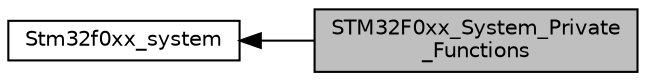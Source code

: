 digraph "STM32F0xx_System_Private_Functions"
{
  edge [fontname="Helvetica",fontsize="10",labelfontname="Helvetica",labelfontsize="10"];
  node [fontname="Helvetica",fontsize="10",shape=record];
  rankdir=LR;
  Node1 [label="Stm32f0xx_system",height=0.2,width=0.4,color="black", fillcolor="white", style="filled",URL="$group__stm32f0xx__system.html"];
  Node0 [label="STM32F0xx_System_Private\l_Functions",height=0.2,width=0.4,color="black", fillcolor="grey75", style="filled", fontcolor="black"];
  Node1->Node0 [shape=plaintext, dir="back", style="solid"];
}
